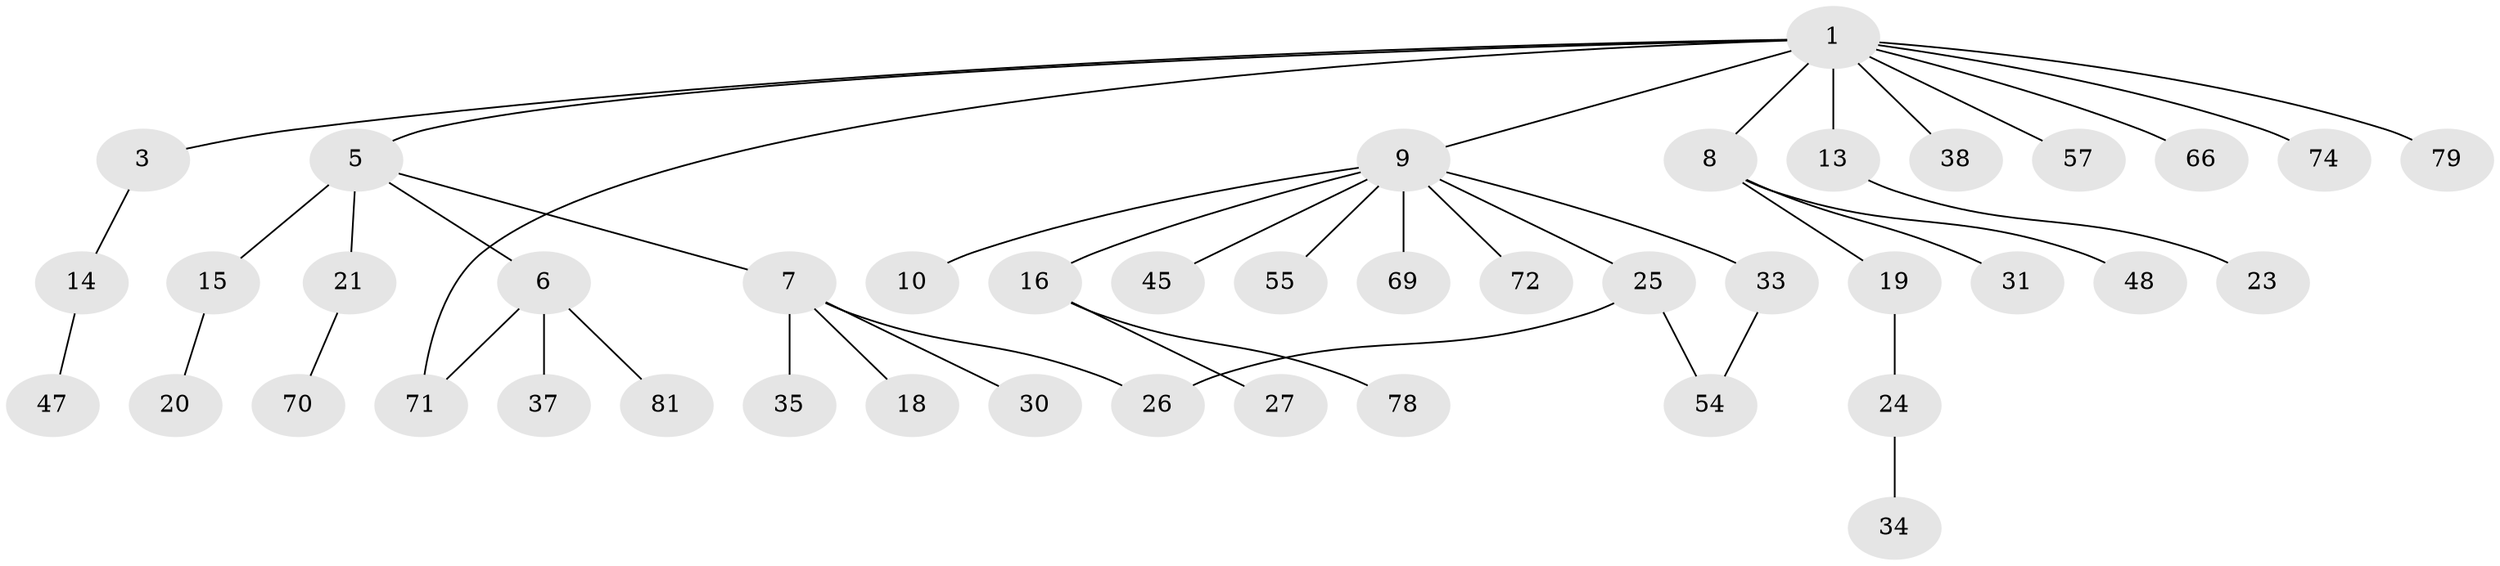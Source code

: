 // original degree distribution, {6: 0.023255813953488372, 4: 0.046511627906976744, 5: 0.046511627906976744, 7: 0.011627906976744186, 9: 0.011627906976744186, 1: 0.4883720930232558, 2: 0.27906976744186046, 3: 0.09302325581395349}
// Generated by graph-tools (version 1.1) at 2025/13/03/09/25 04:13:38]
// undirected, 43 vertices, 45 edges
graph export_dot {
graph [start="1"]
  node [color=gray90,style=filled];
  1 [super="+2+4+12"];
  3 [super="+17+86"];
  5 [super="+62+49"];
  6;
  7;
  8 [super="+11+22+32+39"];
  9;
  10;
  13;
  14 [super="+40+75"];
  15;
  16;
  18;
  19;
  20;
  21;
  23 [super="+42"];
  24 [super="+53+43"];
  25 [super="+44+36+29"];
  26 [super="+46+68+28+51"];
  27;
  30;
  31;
  33;
  34;
  35;
  37;
  38;
  45;
  47;
  48 [super="+50"];
  54 [super="+59+83"];
  55 [super="+77"];
  57;
  66;
  69;
  70;
  71;
  72;
  74;
  78;
  79;
  81;
  1 -- 3;
  1 -- 5;
  1 -- 71;
  1 -- 66;
  1 -- 38;
  1 -- 79;
  1 -- 8;
  1 -- 9;
  1 -- 74;
  1 -- 13;
  1 -- 57;
  3 -- 14;
  5 -- 6;
  5 -- 7;
  5 -- 15;
  5 -- 21;
  6 -- 37;
  6 -- 71;
  6 -- 81;
  7 -- 18;
  7 -- 26;
  7 -- 30;
  7 -- 35;
  8 -- 19;
  8 -- 31;
  8 -- 48;
  9 -- 10;
  9 -- 16;
  9 -- 25;
  9 -- 33;
  9 -- 45;
  9 -- 55;
  9 -- 69;
  9 -- 72;
  13 -- 23;
  14 -- 47;
  15 -- 20;
  16 -- 27;
  16 -- 78;
  19 -- 24;
  21 -- 70;
  24 -- 34;
  25 -- 54;
  25 -- 26;
  33 -- 54;
}
